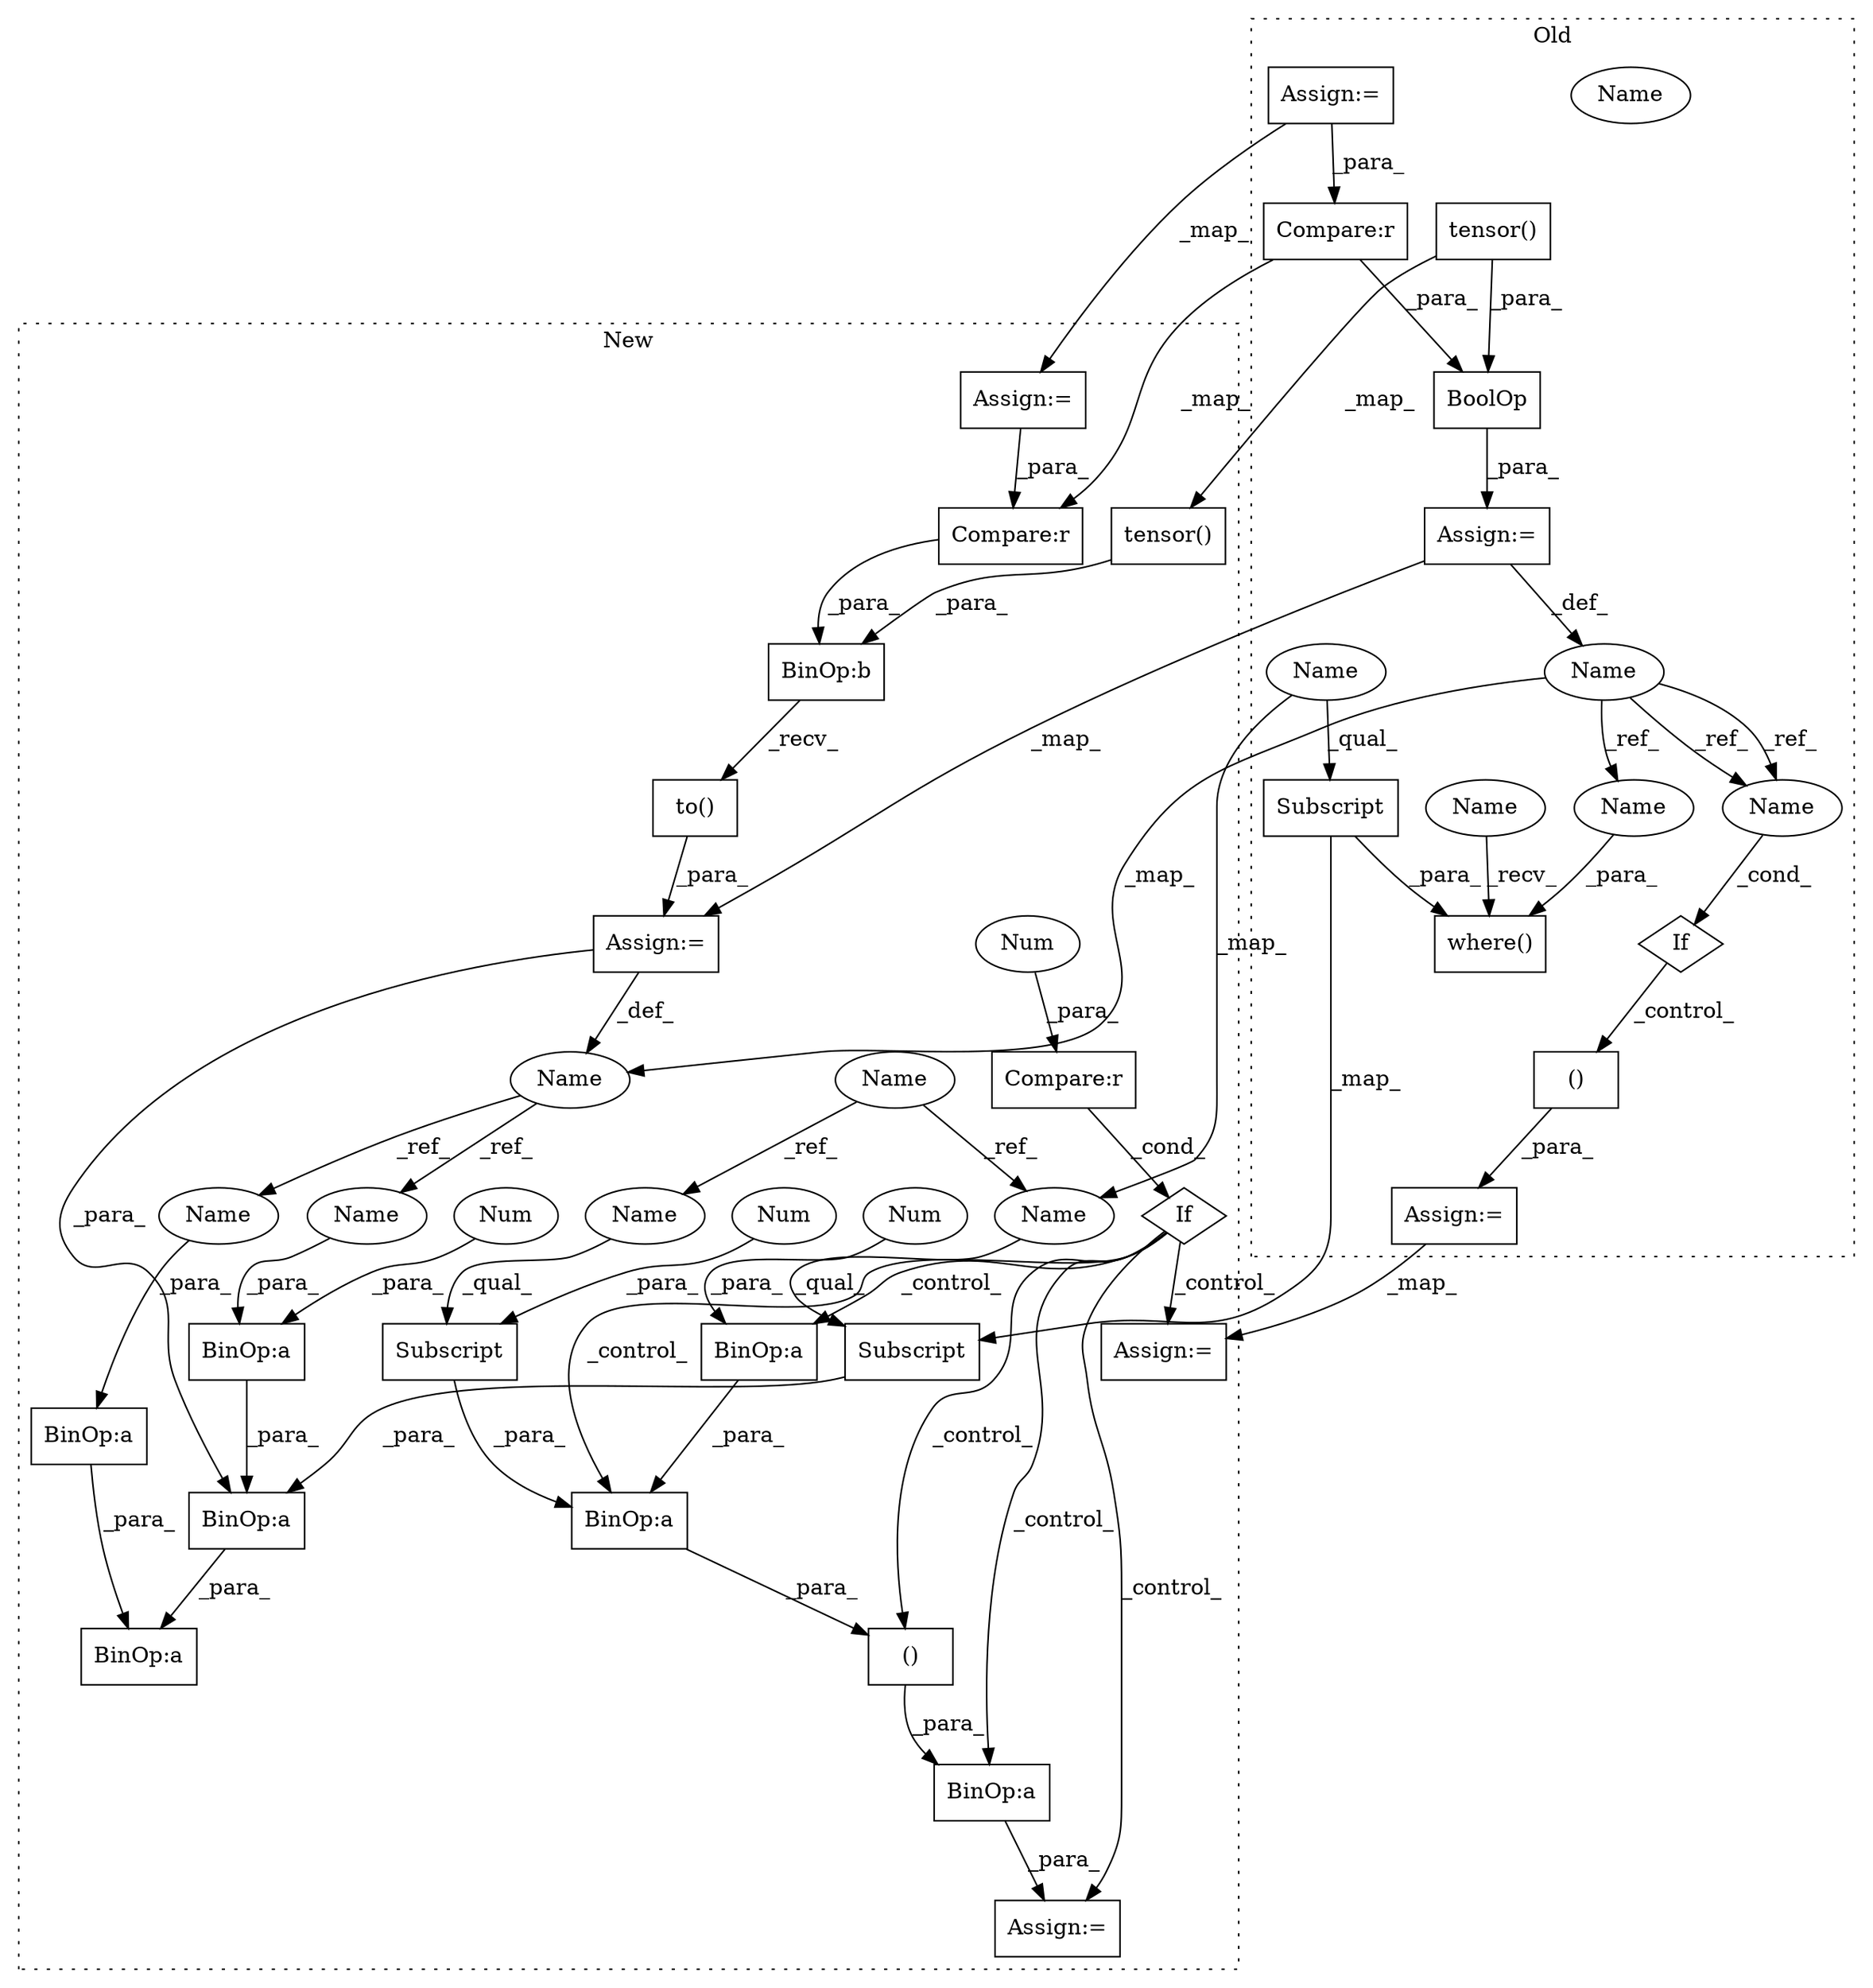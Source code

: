 digraph G {
subgraph cluster0 {
1 [label="where()" a="75" s="2765,2824" l="12,1" shape="box"];
5 [label="tensor()" a="75" s="2611,2637" l="13,1" shape="box"];
7 [label="If" a="96" s="2906" l="3" shape="diamond"];
8 [label="Name" a="87" s="2594" l="14" shape="ellipse"];
12 [label="Subscript" a="63" s="2808,0" l="16,0" shape="box"];
15 [label="()" a="54" s="2962" l="6" shape="box"];
17 [label="Compare:r" a="40" s="2643" l="45" shape="box"];
19 [label="BoolOp" a="72" s="2611" l="77" shape="box"];
28 [label="Name" a="87" s="2909" l="14" shape="ellipse"];
34 [label="Assign:=" a="68" s="3040" l="3" shape="box"];
35 [label="Assign:=" a="68" s="2608" l="3" shape="box"];
38 [label="Assign:=" a="68" s="2559" l="3" shape="box"];
41 [label="Name" a="87" s="2777" l="14" shape="ellipse"];
42 [label="Name" a="87" s="2909" l="14" shape="ellipse"];
43 [label="Name" a="87" s="2765" l="5" shape="ellipse"];
46 [label="Name" a="87" s="2808" l="13" shape="ellipse"];
label = "Old";
style="dotted";
}
subgraph cluster1 {
2 [label="to()" a="75" s="2775" l="194" shape="box"];
3 [label="BinOp:a" a="82" s="3056" l="3" shape="box"];
4 [label="Num" a="76" s="3055" l="1" shape="ellipse"];
6 [label="tensor()" a="75" s="2797,2823" l="13,30" shape="box"];
9 [label="Name" a="87" s="2758" l="14" shape="ellipse"];
10 [label="BinOp:a" a="82" s="3015" l="3" shape="box"];
11 [label="BinOp:a" a="82" s="3051" l="3" shape="box"];
13 [label="Subscript" a="63" s="3035,0" l="16,0" shape="box"];
14 [label="BinOp:a" a="82" s="3015" l="20" shape="box"];
16 [label="BinOp:b" a="82" s="2853" l="23" shape="box"];
18 [label="Compare:r" a="40" s="2876" l="45" shape="box"];
20 [label="Name" a="87" s="2339" l="13" shape="ellipse"];
21 [label="Subscript" a="63" s="3313,0" l="16,0" shape="box"];
22 [label="BinOp:a" a="82" s="3310" l="3" shape="box"];
23 [label="If" a="96" s="3193" l="3" shape="diamond"];
24 [label="()" a="54" s="3329" l="0" shape="box"];
25 [label="BinOp:a" a="82" s="3292" l="3" shape="box"];
26 [label="BinOp:a" a="82" s="3286" l="3" shape="box"];
27 [label="Compare:r" a="40" s="3196" l="27" shape="box"];
29 [label="Num" a="76" s="3220" l="3" shape="ellipse"];
30 [label="Num" a="76" s="3291" l="1" shape="ellipse"];
31 [label="Num" a="76" s="3327" l="1" shape="ellipse"];
32 [label="Assign:=" a="68" s="3264" l="3" shape="box"];
33 [label="Assign:=" a="68" s="3393" l="3" shape="box"];
36 [label="Assign:=" a="68" s="2772" l="3" shape="box"];
37 [label="Assign:=" a="68" s="2690" l="3" shape="box"];
39 [label="Name" a="87" s="3035" l="13" shape="ellipse"];
40 [label="Name" a="87" s="3313" l="13" shape="ellipse"];
44 [label="Name" a="87" s="3018" l="14" shape="ellipse"];
45 [label="Name" a="87" s="3059" l="14" shape="ellipse"];
label = "New";
style="dotted";
}
2 -> 36 [label="_para_"];
3 -> 11 [label="_para_"];
4 -> 3 [label="_para_"];
5 -> 19 [label="_para_"];
5 -> 6 [label="_map_"];
6 -> 16 [label="_para_"];
7 -> 15 [label="_control_"];
8 -> 41 [label="_ref_"];
8 -> 42 [label="_ref_"];
8 -> 9 [label="_map_"];
8 -> 42 [label="_ref_"];
9 -> 44 [label="_ref_"];
9 -> 45 [label="_ref_"];
10 -> 14 [label="_para_"];
11 -> 14 [label="_para_"];
12 -> 13 [label="_map_"];
12 -> 1 [label="_para_"];
13 -> 11 [label="_para_"];
15 -> 34 [label="_para_"];
16 -> 2 [label="_recv_"];
17 -> 18 [label="_map_"];
17 -> 19 [label="_para_"];
18 -> 16 [label="_para_"];
19 -> 35 [label="_para_"];
20 -> 39 [label="_ref_"];
20 -> 40 [label="_ref_"];
21 -> 22 [label="_para_"];
22 -> 24 [label="_para_"];
23 -> 22 [label="_control_"];
23 -> 26 [label="_control_"];
23 -> 25 [label="_control_"];
23 -> 33 [label="_control_"];
23 -> 32 [label="_control_"];
23 -> 24 [label="_control_"];
24 -> 26 [label="_para_"];
25 -> 22 [label="_para_"];
26 -> 32 [label="_para_"];
27 -> 23 [label="_cond_"];
29 -> 27 [label="_para_"];
30 -> 25 [label="_para_"];
31 -> 21 [label="_para_"];
34 -> 33 [label="_map_"];
35 -> 36 [label="_map_"];
35 -> 8 [label="_def_"];
36 -> 9 [label="_def_"];
36 -> 11 [label="_para_"];
37 -> 18 [label="_para_"];
38 -> 37 [label="_map_"];
38 -> 17 [label="_para_"];
39 -> 13 [label="_qual_"];
40 -> 21 [label="_qual_"];
41 -> 1 [label="_para_"];
42 -> 7 [label="_cond_"];
43 -> 1 [label="_recv_"];
44 -> 10 [label="_para_"];
45 -> 3 [label="_para_"];
46 -> 39 [label="_map_"];
46 -> 12 [label="_qual_"];
}